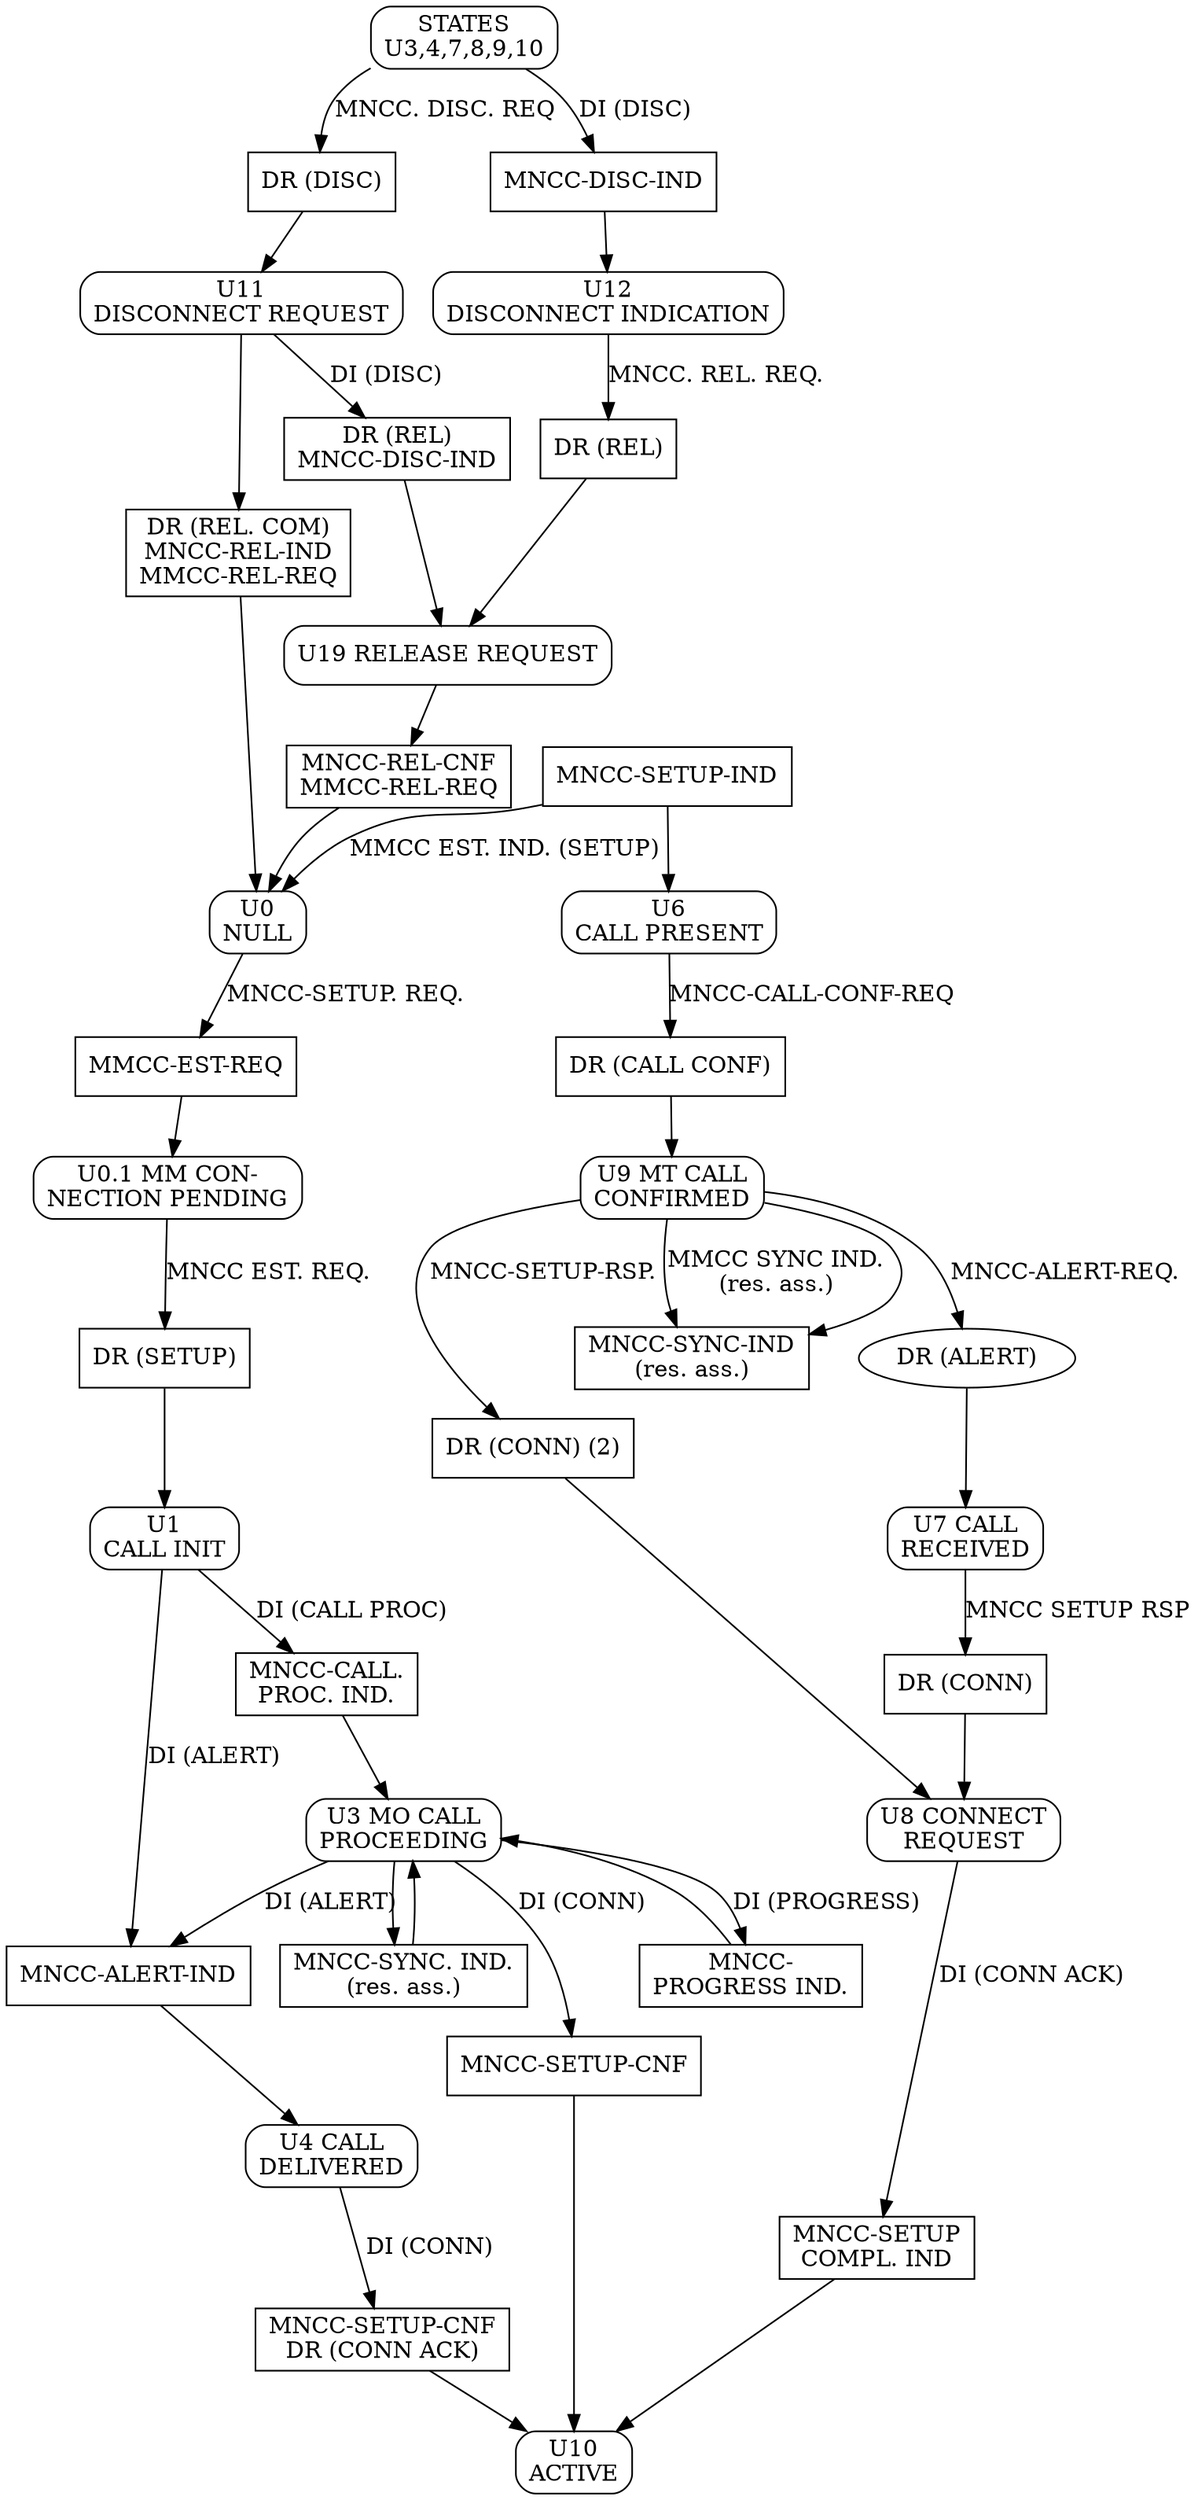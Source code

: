 digraph x {
	"STATES\nU3,4,7,8,9,10" [shape=box, style=rounded];
	"U11\nDISCONNECT REQUEST" [shape=box, style=rounded];
	"U12\nDISCONNECT INDICATION" [shape=box, style=rounded];
	"DR (DISC)" [shape=box];
	"MNCC-DISC-IND" [shape=box];
	"DR (REL)\nMNCC-DISC-IND" [shape=box];
	"DR (REL)" [shape=box];
	"U19 RELEASE REQUEST" [shape=box, style=rounded];
	"MNCC-REL-CNF\nMMCC-REL-REQ" [shape=box];
	"U0\nNULL" [shape=box, style=rounded];
	"DR (REL. COM)\nMNCC-REL-IND\nMMCC-REL-REQ" [shape=box];
	"MMCC-EST-REQ" [shape=box];
	"U0.1 MM CON-\nNECTION PENDING" [shape=box, style=rounded];
	"DR (SETUP)" [shape=box];
	"U1\nCALL INIT" [shape=box, style=rounded];
	"MNCC-CALL.\nPROC. IND." [shape=box];
	"U3 MO CALL\nPROCEEDING" [shape=box, style=rounded];
	"MNCC-\nPROGRESS IND." [shape=box];
	"MNCC-SYNC. IND.\n(res. ass.)" [shape=box];
	"MNCC-ALERT-IND" [shape=box];
	"MNCC-SETUP-CNF" [shape=box];
	"U4 CALL\nDELIVERED" [shape=box, style=rounded];
	"MNCC-SETUP-CNF\nDR (CONN ACK)" [shape=box];
	"U10\nACTIVE" [shape=box, style=rounded];
	"MNCC-SETUP\nCOMPL. IND" [shape=box];
	"U8 CONNECT\nREQUEST" [shape=box, style=rounded];
	"DR (CONN)" [shape=box];
	"DR (CONN) (2)" [shape=box];
	"U7 CALL\nRECEIVED" [shape=box, style=rounded];
	"U9 MT CALL\nCONFIRMED" [shape=box, style=rounded];
	"MNCC-SYNC-IND\n(res. ass.)" [shape=box];
	"DR (CALL CONF)" [shape=box];
	"U6\nCALL PRESENT" [shape=box, style=rounded];
	"MNCC-SETUP-IND" [shape=box];

	"STATES\nU3,4,7,8,9,10" -> "DR (DISC)" [label="MNCC. DISC. REQ"];
	"STATES\nU3,4,7,8,9,10" -> "MNCC-DISC-IND" [label="DI (DISC)"];
	"DR (DISC)" -> "U11\nDISCONNECT REQUEST";
	"MNCC-DISC-IND" -> "U12\nDISCONNECT INDICATION";
	"U11\nDISCONNECT REQUEST" -> "DR (REL)\nMNCC-DISC-IND" [label="DI (DISC)"];
	"U12\nDISCONNECT INDICATION" -> "DR (REL)" [label="MNCC. REL. REQ."];
	"DR (REL)\nMNCC-DISC-IND" -> "U19 RELEASE REQUEST";
	"DR (REL)" -> "U19 RELEASE REQUEST";
	"U19 RELEASE REQUEST" -> "MNCC-REL-CNF\nMMCC-REL-REQ";
	"MNCC-REL-CNF\nMMCC-REL-REQ" -> "U0\nNULL";
	"DR (REL. COM)\nMNCC-REL-IND\nMMCC-REL-REQ"
	"U11\nDISCONNECT REQUEST" -> "DR (REL. COM)\nMNCC-REL-IND\nMMCC-REL-REQ"
	"DR (REL. COM)\nMNCC-REL-IND\nMMCC-REL-REQ" -> "U0\nNULL";
	"U0\nNULL" -> "MMCC-EST-REQ" [label="MNCC-SETUP. REQ."];
	"MMCC-EST-REQ" -> "U0.1 MM CON-\nNECTION PENDING";
	"U0.1 MM CON-\nNECTION PENDING" -> "DR (SETUP)" [label="MNCC EST. REQ."];
	"DR (SETUP)" -> "U1\nCALL INIT";
	"U1\nCALL INIT" -> "MNCC-CALL.\nPROC. IND." [label="DI (CALL PROC)"];
	"MNCC-CALL.\nPROC. IND." -> "U3 MO CALL\nPROCEEDING";
	"U3 MO CALL\nPROCEEDING" -> "MNCC-\nPROGRESS IND." [label="DI (PROGRESS)"];
	"MNCC-\nPROGRESS IND." -> "U3 MO CALL\nPROCEEDING";
	"U3 MO CALL\nPROCEEDING" -> "MNCC-SYNC. IND.\n(res. ass.)";
	"MNCC-SYNC. IND.\n(res. ass.)" -> "U3 MO CALL\nPROCEEDING";
	"U3 MO CALL\nPROCEEDING" -> "MNCC-ALERT-IND" [label="DI (ALERT)"];
	"U3 MO CALL\nPROCEEDING" -> "MNCC-SETUP-CNF" [label="DI (CONN)"];
	"U1\nCALL INIT" -> "MNCC-ALERT-IND" [label="DI (ALERT)"];
	"MNCC-ALERT-IND" -> "U4 CALL\nDELIVERED";
	"U4 CALL\nDELIVERED" -> "MNCC-SETUP-CNF\nDR (CONN ACK)" [label="DI (CONN)"];
	"MNCC-SETUP-CNF\nDR (CONN ACK)" -> "U10\nACTIVE";
	"MNCC-SETUP-CNF" -> "U10\nACTIVE";
	"MNCC-SETUP\nCOMPL. IND" -> "U10\nACTIVE";
	"U8 CONNECT\nREQUEST" -> "MNCC-SETUP\nCOMPL. IND" [label="DI (CONN ACK)"];
	"DR (CONN)" -> "U8 CONNECT\nREQUEST";
	"U7 CALL\nRECEIVED" -> "DR (CONN)" [label="MNCC SETUP RSP"];
	"DR (CONN) (2)" -> "U8 CONNECT\nREQUEST";
	"DR (ALERT)" -> "U7 CALL\nRECEIVED";
	"U9 MT CALL\nCONFIRMED" -> "DR (ALERT)" [label="MNCC-ALERT-REQ."];
	"U9 MT CALL\nCONFIRMED" -> "DR (CONN) (2)" [label="MNCC-SETUP-RSP."];
	"U9 MT CALL\nCONFIRMED" -> "MNCC-SYNC-IND\n(res. ass.)";
	"U9 MT CALL\nCONFIRMED" -> "MNCC-SYNC-IND\n(res. ass.)" [label="MMCC SYNC IND.\n(res. ass.)"];
	"DR (CALL CONF)" -> "U9 MT CALL\nCONFIRMED";
	"U6\nCALL PRESENT" -> "DR (CALL CONF)" [label="MNCC-CALL-CONF-REQ"];
	"MNCC-SETUP-IND" -> "U6\nCALL PRESENT";
	"MNCC-SETUP-IND" -> "U0\nNULL" [label="MMCC EST. IND. (SETUP)"];
}
